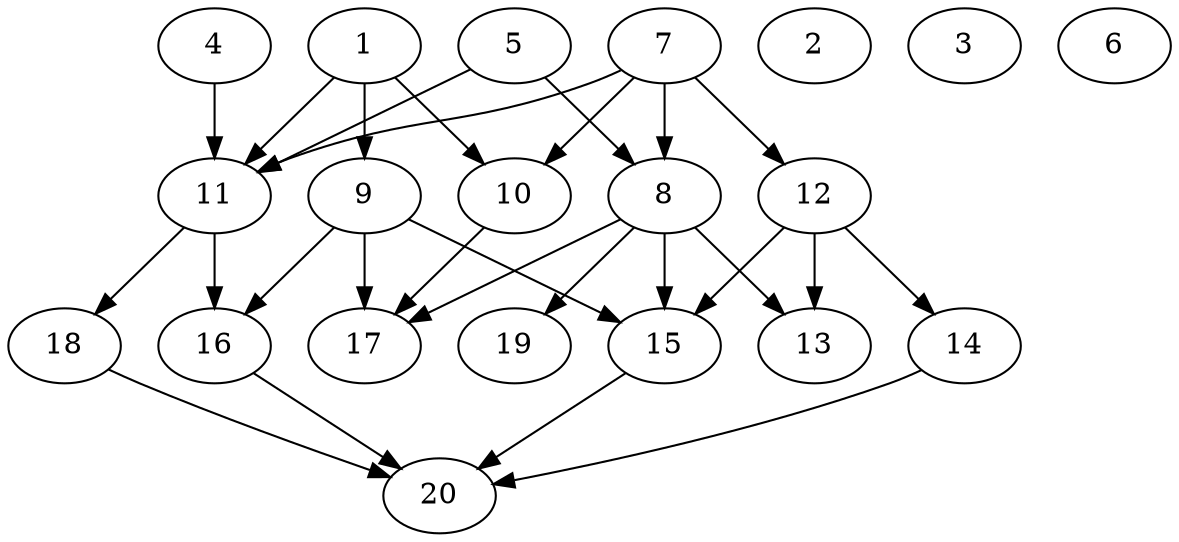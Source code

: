 // DAG automatically generated by daggen at Thu Oct  3 13:58:42 2019
// ./daggen --dot -n 20 --ccr 0.5 --fat 0.7 --regular 0.5 --density 0.6 --mindata 5242880 --maxdata 52428800 
digraph G {
  1 [size="82769920", alpha="0.17", expect_size="41384960"] 
  1 -> 9 [size ="41384960"]
  1 -> 10 [size ="41384960"]
  1 -> 11 [size ="41384960"]
  2 [size="25538560", alpha="0.05", expect_size="12769280"] 
  3 [size="15411200", alpha="0.18", expect_size="7705600"] 
  4 [size="103524352", alpha="0.16", expect_size="51762176"] 
  4 -> 11 [size ="51762176"]
  5 [size="49154048", alpha="0.06", expect_size="24577024"] 
  5 -> 8 [size ="24577024"]
  5 -> 11 [size ="24577024"]
  6 [size="59719680", alpha="0.12", expect_size="29859840"] 
  7 [size="32749568", alpha="0.03", expect_size="16374784"] 
  7 -> 8 [size ="16374784"]
  7 -> 10 [size ="16374784"]
  7 -> 11 [size ="16374784"]
  7 -> 12 [size ="16374784"]
  8 [size="46514176", alpha="0.04", expect_size="23257088"] 
  8 -> 13 [size ="23257088"]
  8 -> 15 [size ="23257088"]
  8 -> 17 [size ="23257088"]
  8 -> 19 [size ="23257088"]
  9 [size="42606592", alpha="0.17", expect_size="21303296"] 
  9 -> 15 [size ="21303296"]
  9 -> 16 [size ="21303296"]
  9 -> 17 [size ="21303296"]
  10 [size="89747456", alpha="0.07", expect_size="44873728"] 
  10 -> 17 [size ="44873728"]
  11 [size="53444608", alpha="0.19", expect_size="26722304"] 
  11 -> 16 [size ="26722304"]
  11 -> 18 [size ="26722304"]
  12 [size="39012352", alpha="0.04", expect_size="19506176"] 
  12 -> 13 [size ="19506176"]
  12 -> 14 [size ="19506176"]
  12 -> 15 [size ="19506176"]
  13 [size="62498816", alpha="0.04", expect_size="31249408"] 
  14 [size="55044096", alpha="0.15", expect_size="27522048"] 
  14 -> 20 [size ="27522048"]
  15 [size="37152768", alpha="0.04", expect_size="18576384"] 
  15 -> 20 [size ="18576384"]
  16 [size="63836160", alpha="0.11", expect_size="31918080"] 
  16 -> 20 [size ="31918080"]
  17 [size="24899584", alpha="0.06", expect_size="12449792"] 
  18 [size="36941824", alpha="0.13", expect_size="18470912"] 
  18 -> 20 [size ="18470912"]
  19 [size="57800704", alpha="0.14", expect_size="28900352"] 
  20 [size="44263424", alpha="0.17", expect_size="22131712"] 
}
